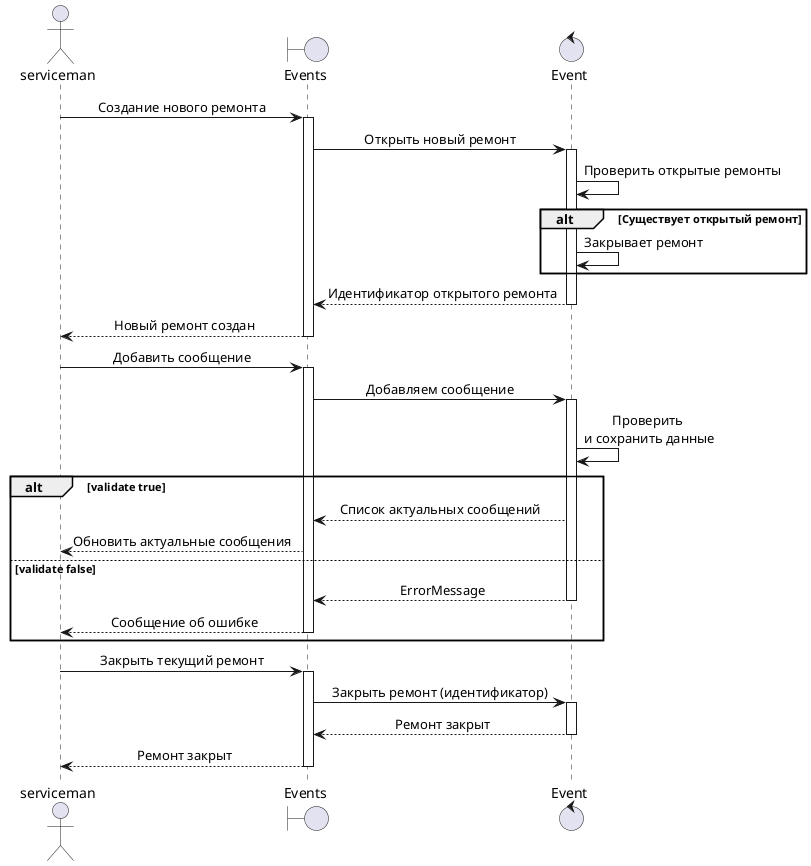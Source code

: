 @startuml

actor "serviceman" as User
boundary "Events" as Events

control "Event" as Event
 


' Настройки отображения

skinparam sequenceMessageAlign center


User->Events ++ : Создание нового ремонта
Events -> Event ++ : Открыть новый ремонт

Event -> Event : Проверить открытые ремонты
alt Существует открытый ремонт
    Event -> Event : Закрывает ремонт
end
Events <-- Event-- : Идентификатор открытого ремонта

User <-- Events-- : Новый ремонт создан


User -> Events++ : Добавить сообщение
Events -> Event++ : Добавляем сообщение
Event -> Event : Проверить \nи сохранить данные
alt validate true
    Events <-- Event : Список актуальных сообщений
    User <-- Events : Обновить актуальные сообщения
else validate false
    Events <-- Event-- : ErrorMessage
    User <-- Events-- : Сообщение об ошибке
end

User -> Events++ : Закрыть текущий ремонт
Events -> Event++ : Закрыть ремонт (идентификатор)

Events <-- Event-- : Ремонт закрыт
User <-- Events-- : Ремонт закрыт

@enduml